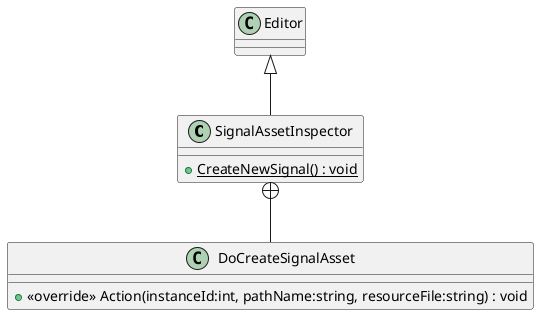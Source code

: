 @startuml
class SignalAssetInspector {
    + {static} CreateNewSignal() : void
}
class DoCreateSignalAsset {
    + <<override>> Action(instanceId:int, pathName:string, resourceFile:string) : void
}
Editor <|-- SignalAssetInspector
SignalAssetInspector +-- DoCreateSignalAsset
@enduml
